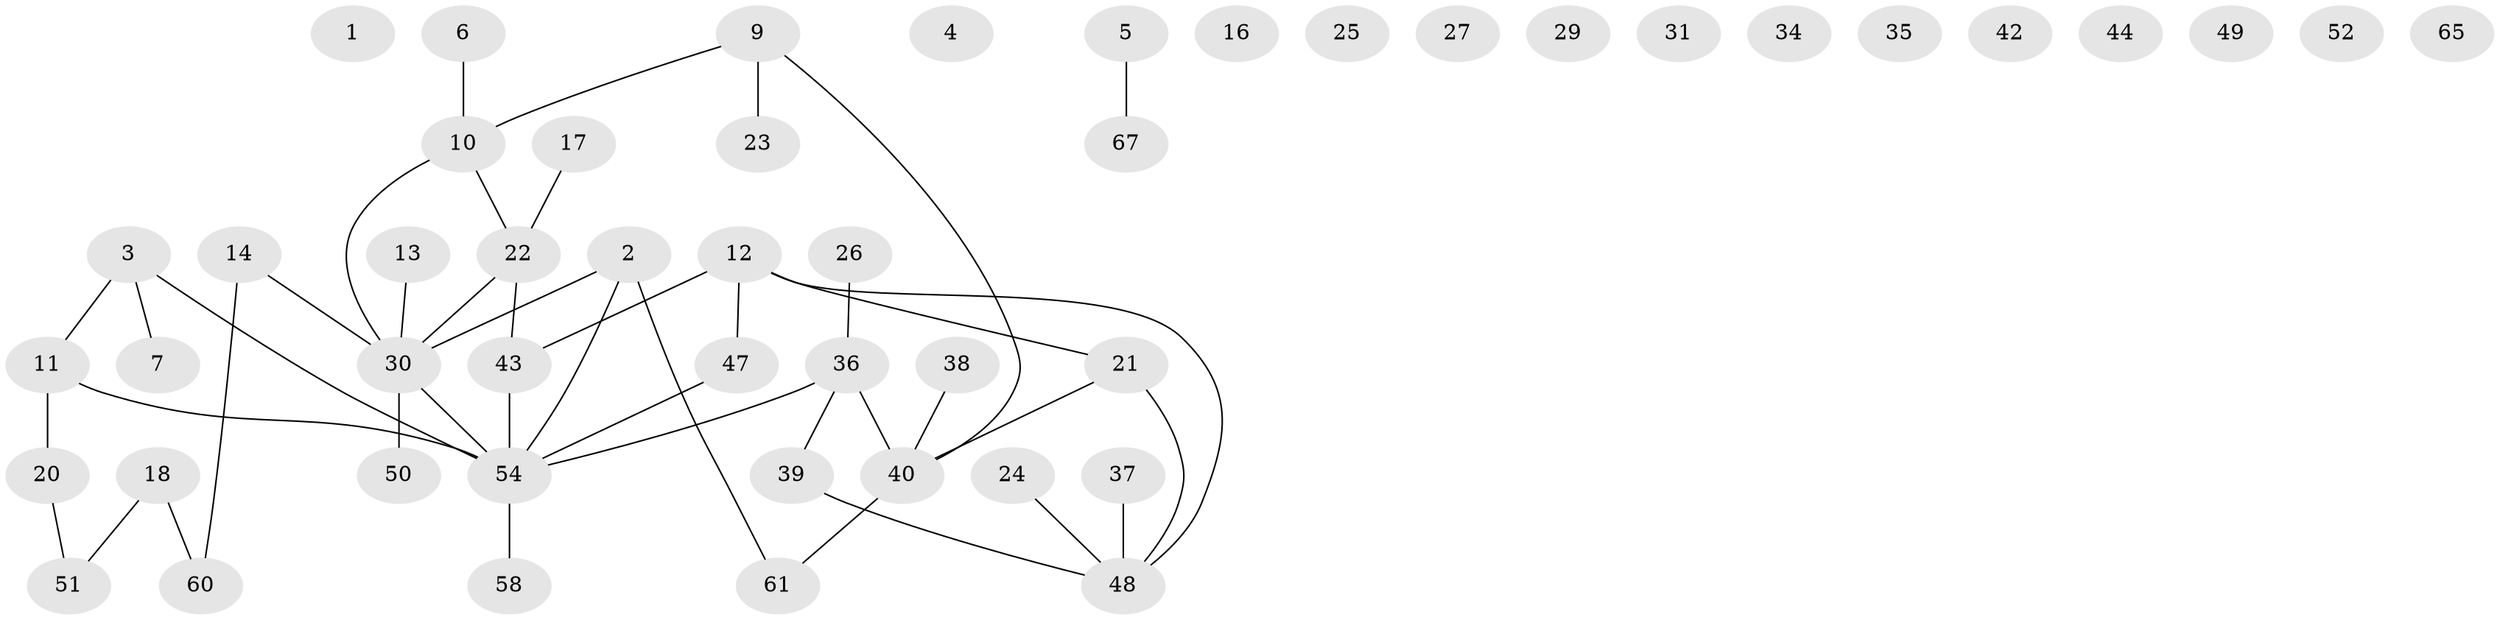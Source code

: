 // original degree distribution, {0: 0.17142857142857143, 2: 0.2714285714285714, 1: 0.2571428571428571, 3: 0.22857142857142856, 4: 0.02857142857142857, 6: 0.014285714285714285, 5: 0.014285714285714285, 7: 0.014285714285714285}
// Generated by graph-tools (version 1.1) at 2025/41/03/06/25 10:41:20]
// undirected, 49 vertices, 44 edges
graph export_dot {
graph [start="1"]
  node [color=gray90,style=filled];
  1;
  2 [super="+57"];
  3 [super="+8"];
  4 [super="+28"];
  5 [super="+53"];
  6;
  7 [super="+56"];
  9 [super="+32"];
  10 [super="+15"];
  11 [super="+55"];
  12 [super="+19"];
  13;
  14 [super="+41"];
  16;
  17;
  18 [super="+46"];
  20;
  21 [super="+64"];
  22 [super="+69"];
  23;
  24;
  25;
  26;
  27 [super="+59"];
  29;
  30 [super="+33"];
  31;
  34;
  35;
  36 [super="+45"];
  37;
  38;
  39;
  40 [super="+70"];
  42;
  43;
  44;
  47;
  48 [super="+62"];
  49;
  50;
  51 [super="+66"];
  52;
  54 [super="+63"];
  58;
  60;
  61 [super="+68"];
  65;
  67;
  2 -- 54;
  2 -- 30;
  2 -- 61;
  3 -- 54;
  3 -- 11;
  3 -- 7;
  5 -- 67;
  6 -- 10;
  9 -- 23;
  9 -- 40;
  9 -- 10;
  10 -- 22;
  10 -- 30;
  11 -- 20;
  11 -- 54;
  12 -- 21;
  12 -- 48;
  12 -- 43;
  12 -- 47;
  13 -- 30;
  14 -- 30;
  14 -- 60;
  17 -- 22;
  18 -- 51;
  18 -- 60;
  20 -- 51;
  21 -- 48;
  21 -- 40;
  22 -- 30;
  22 -- 43;
  24 -- 48;
  26 -- 36;
  30 -- 50;
  30 -- 54;
  36 -- 54;
  36 -- 39;
  36 -- 40;
  37 -- 48;
  38 -- 40;
  39 -- 48;
  40 -- 61;
  43 -- 54;
  47 -- 54;
  54 -- 58;
}
